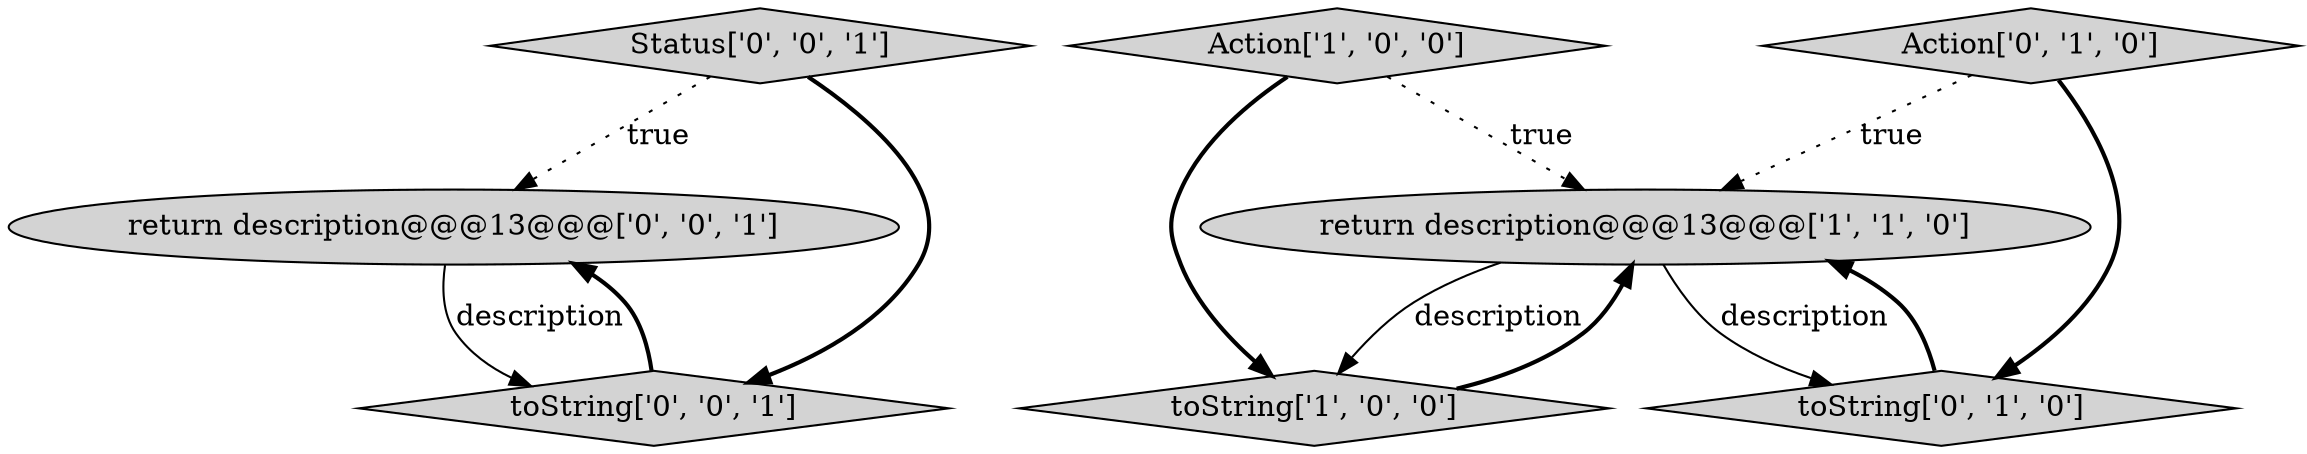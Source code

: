 digraph {
7 [style = filled, label = "Status['0', '0', '1']", fillcolor = lightgray, shape = diamond image = "AAA0AAABBB3BBB"];
0 [style = filled, label = "return description@@@13@@@['1', '1', '0']", fillcolor = lightgray, shape = ellipse image = "AAA0AAABBB1BBB"];
6 [style = filled, label = "return description@@@13@@@['0', '0', '1']", fillcolor = lightgray, shape = ellipse image = "AAA0AAABBB3BBB"];
1 [style = filled, label = "toString['1', '0', '0']", fillcolor = lightgray, shape = diamond image = "AAA0AAABBB1BBB"];
3 [style = filled, label = "toString['0', '1', '0']", fillcolor = lightgray, shape = diamond image = "AAA0AAABBB2BBB"];
2 [style = filled, label = "Action['1', '0', '0']", fillcolor = lightgray, shape = diamond image = "AAA0AAABBB1BBB"];
4 [style = filled, label = "Action['0', '1', '0']", fillcolor = lightgray, shape = diamond image = "AAA0AAABBB2BBB"];
5 [style = filled, label = "toString['0', '0', '1']", fillcolor = lightgray, shape = diamond image = "AAA0AAABBB3BBB"];
7->5 [style = bold, label=""];
2->0 [style = dotted, label="true"];
6->5 [style = solid, label="description"];
3->0 [style = bold, label=""];
4->3 [style = bold, label=""];
2->1 [style = bold, label=""];
0->1 [style = solid, label="description"];
0->3 [style = solid, label="description"];
4->0 [style = dotted, label="true"];
5->6 [style = bold, label=""];
1->0 [style = bold, label=""];
7->6 [style = dotted, label="true"];
}
